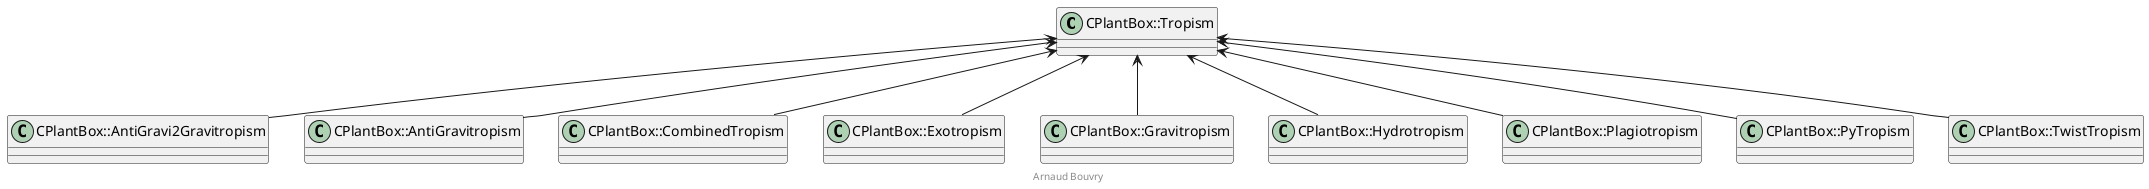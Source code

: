 @startuml
footer Arnaud Bouvry
skinparam backgroundColor white

'#############
'# TROPISMS 
'#############

class CPlantBox::Tropism

class CPlantBox::AntiGravi2Gravitropism
class CPlantBox::AntiGravitropism
class CPlantBox::CombinedTropism
class CPlantBox::Exotropism
class CPlantBox::Gravitropism
class CPlantBox::Hydrotropism
class CPlantBox::Plagiotropism
class CPlantBox::PyTropism
class CPlantBox::TwistTropism

CPlantBox::Tropism <-- CPlantBox::AntiGravi2Gravitropism
CPlantBox::Tropism <-- CPlantBox::AntiGravitropism
CPlantBox::Tropism <-- CPlantBox::CombinedTropism
CPlantBox::Tropism <-- CPlantBox::Exotropism
CPlantBox::Tropism <-- CPlantBox::Gravitropism
CPlantBox::Tropism <-- CPlantBox::Hydrotropism
CPlantBox::Tropism <-- CPlantBox::Plagiotropism
CPlantBox::Tropism <-- CPlantBox::PyTropism
CPlantBox::Tropism <-- CPlantBox::TwistTropism

@enduml

